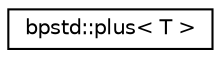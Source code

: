 digraph "Graphical Class Hierarchy"
{
 // LATEX_PDF_SIZE
  edge [fontname="Helvetica",fontsize="10",labelfontname="Helvetica",labelfontsize="10"];
  node [fontname="Helvetica",fontsize="10",shape=record];
  rankdir="LR";
  Node0 [label="bpstd::plus\< T \>",height=0.2,width=0.4,color="black", fillcolor="white", style="filled",URL="$df/d02/structbpstd_1_1plus.html",tooltip=" "];
}
